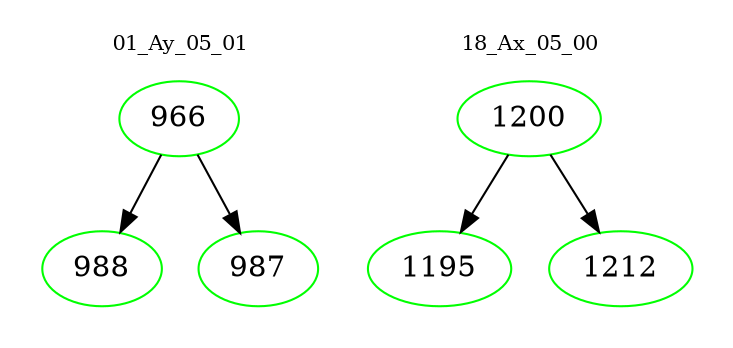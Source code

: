 digraph{
subgraph cluster_0 {
color = white
label = "01_Ay_05_01";
fontsize=10;
T0_966 [label="966", color="green"]
T0_966 -> T0_988 [color="black"]
T0_988 [label="988", color="green"]
T0_966 -> T0_987 [color="black"]
T0_987 [label="987", color="green"]
}
subgraph cluster_1 {
color = white
label = "18_Ax_05_00";
fontsize=10;
T1_1200 [label="1200", color="green"]
T1_1200 -> T1_1195 [color="black"]
T1_1195 [label="1195", color="green"]
T1_1200 -> T1_1212 [color="black"]
T1_1212 [label="1212", color="green"]
}
}
